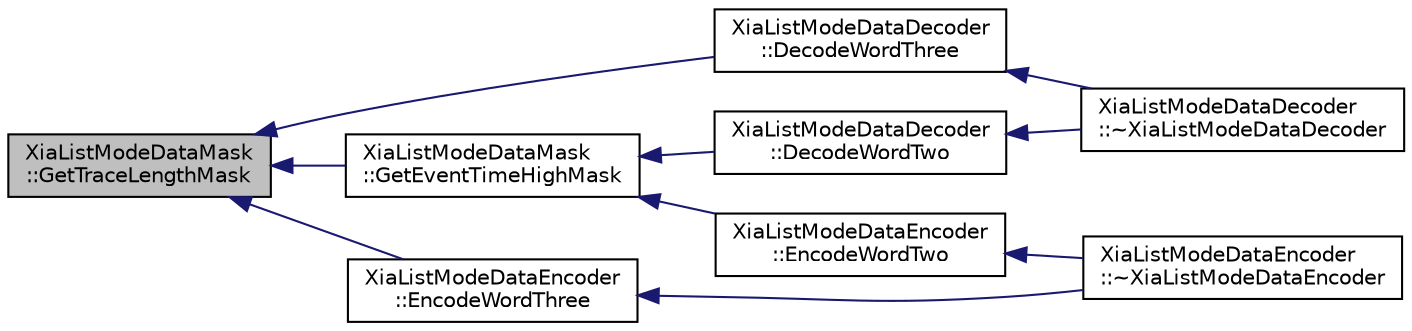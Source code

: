digraph "XiaListModeDataMask::GetTraceLengthMask"
{
  edge [fontname="Helvetica",fontsize="10",labelfontname="Helvetica",labelfontsize="10"];
  node [fontname="Helvetica",fontsize="10",shape=record];
  rankdir="LR";
  Node1 [label="XiaListModeDataMask\l::GetTraceLengthMask",height=0.2,width=0.4,color="black", fillcolor="grey75", style="filled", fontcolor="black"];
  Node1 -> Node2 [dir="back",color="midnightblue",fontsize="10",style="solid",fontname="Helvetica"];
  Node2 [label="XiaListModeDataDecoder\l::DecodeWordThree",height=0.2,width=0.4,color="black", fillcolor="white", style="filled",URL="$df/dea/class_xia_list_mode_data_decoder.html#a5214eb69274437d636dcf9b3535cbba5"];
  Node2 -> Node3 [dir="back",color="midnightblue",fontsize="10",style="solid",fontname="Helvetica"];
  Node3 [label="XiaListModeDataDecoder\l::~XiaListModeDataDecoder",height=0.2,width=0.4,color="black", fillcolor="white", style="filled",URL="$df/dea/class_xia_list_mode_data_decoder.html#a31629a35b4ce7c55e85aec7d8119d281",tooltip="Default destructor. "];
  Node1 -> Node4 [dir="back",color="midnightblue",fontsize="10",style="solid",fontname="Helvetica"];
  Node4 [label="XiaListModeDataEncoder\l::EncodeWordThree",height=0.2,width=0.4,color="black", fillcolor="white", style="filled",URL="$df/d1a/class_xia_list_mode_data_encoder.html#af47f8f760f77ec4c94024a7681c25574"];
  Node4 -> Node5 [dir="back",color="midnightblue",fontsize="10",style="solid",fontname="Helvetica"];
  Node5 [label="XiaListModeDataEncoder\l::~XiaListModeDataEncoder",height=0.2,width=0.4,color="black", fillcolor="white", style="filled",URL="$df/d1a/class_xia_list_mode_data_encoder.html#a122e039afbbef6a4ed4258544ec46a18",tooltip="Default destructor. "];
  Node1 -> Node6 [dir="back",color="midnightblue",fontsize="10",style="solid",fontname="Helvetica"];
  Node6 [label="XiaListModeDataMask\l::GetEventTimeHighMask",height=0.2,width=0.4,color="black", fillcolor="white", style="filled",URL="$dc/d76/class_xia_list_mode_data_mask.html#a222b7a8ecedae77bc02983ca8188737c"];
  Node6 -> Node7 [dir="back",color="midnightblue",fontsize="10",style="solid",fontname="Helvetica"];
  Node7 [label="XiaListModeDataDecoder\l::DecodeWordTwo",height=0.2,width=0.4,color="black", fillcolor="white", style="filled",URL="$df/dea/class_xia_list_mode_data_decoder.html#abdbdbd7e8fac0ef5926fdbb86ec94a17"];
  Node7 -> Node3 [dir="back",color="midnightblue",fontsize="10",style="solid",fontname="Helvetica"];
  Node6 -> Node8 [dir="back",color="midnightblue",fontsize="10",style="solid",fontname="Helvetica"];
  Node8 [label="XiaListModeDataEncoder\l::EncodeWordTwo",height=0.2,width=0.4,color="black", fillcolor="white", style="filled",URL="$df/d1a/class_xia_list_mode_data_encoder.html#af44e2798aca39627474cb444fd28cab4"];
  Node8 -> Node5 [dir="back",color="midnightblue",fontsize="10",style="solid",fontname="Helvetica"];
}
